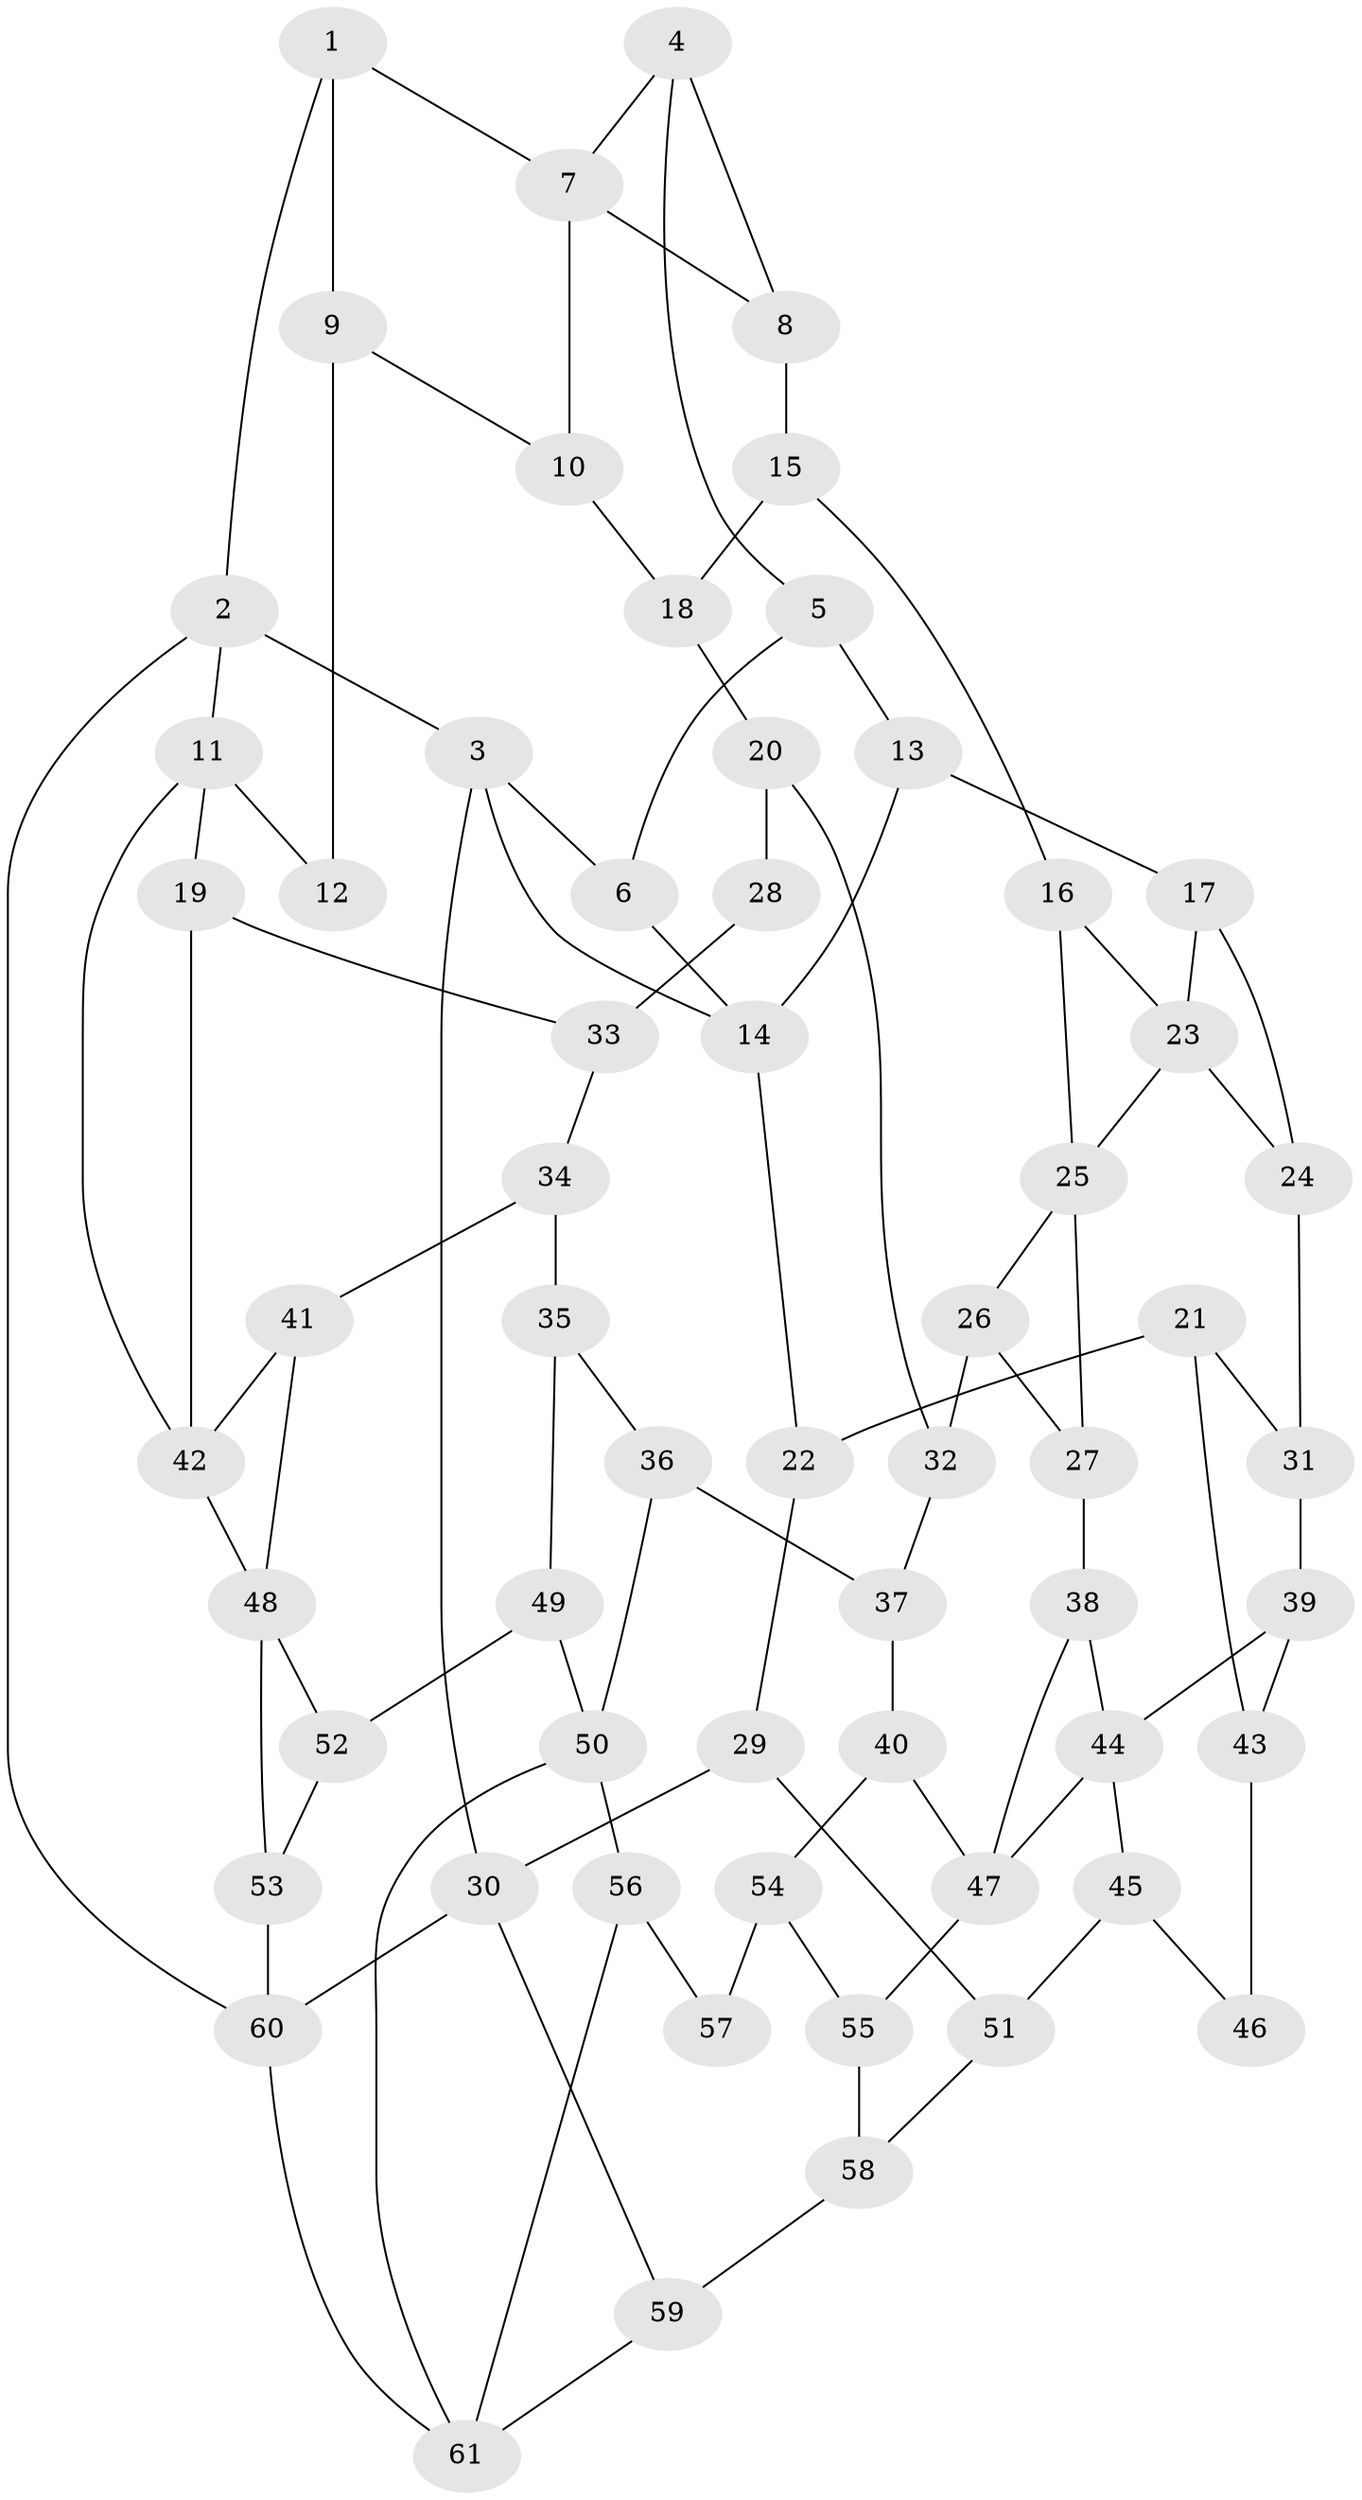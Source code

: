 // original degree distribution, {3: 0.023255813953488372, 4: 0.26744186046511625, 6: 0.2441860465116279, 5: 0.46511627906976744}
// Generated by graph-tools (version 1.1) at 2025/38/03/04/25 23:38:30]
// undirected, 61 vertices, 97 edges
graph export_dot {
  node [color=gray90,style=filled];
  1;
  2;
  3;
  4;
  5;
  6;
  7;
  8;
  9;
  10;
  11;
  12;
  13;
  14;
  15;
  16;
  17;
  18;
  19;
  20;
  21;
  22;
  23;
  24;
  25;
  26;
  27;
  28;
  29;
  30;
  31;
  32;
  33;
  34;
  35;
  36;
  37;
  38;
  39;
  40;
  41;
  42;
  43;
  44;
  45;
  46;
  47;
  48;
  49;
  50;
  51;
  52;
  53;
  54;
  55;
  56;
  57;
  58;
  59;
  60;
  61;
  1 -- 2 [weight=1.0];
  1 -- 7 [weight=1.0];
  1 -- 9 [weight=1.0];
  2 -- 3 [weight=1.0];
  2 -- 11 [weight=1.0];
  2 -- 60 [weight=1.0];
  3 -- 6 [weight=1.0];
  3 -- 14 [weight=1.0];
  3 -- 30 [weight=1.0];
  4 -- 5 [weight=1.0];
  4 -- 7 [weight=1.0];
  4 -- 8 [weight=1.0];
  5 -- 6 [weight=1.0];
  5 -- 13 [weight=1.0];
  6 -- 14 [weight=1.0];
  7 -- 8 [weight=1.0];
  7 -- 10 [weight=1.0];
  8 -- 15 [weight=1.0];
  9 -- 10 [weight=1.0];
  9 -- 12 [weight=2.0];
  10 -- 18 [weight=1.0];
  11 -- 12 [weight=1.0];
  11 -- 19 [weight=1.0];
  11 -- 42 [weight=1.0];
  13 -- 14 [weight=1.0];
  13 -- 17 [weight=1.0];
  14 -- 22 [weight=1.0];
  15 -- 16 [weight=1.0];
  15 -- 18 [weight=1.0];
  16 -- 23 [weight=1.0];
  16 -- 25 [weight=1.0];
  17 -- 23 [weight=1.0];
  17 -- 24 [weight=1.0];
  18 -- 20 [weight=1.0];
  19 -- 33 [weight=1.0];
  19 -- 42 [weight=1.0];
  20 -- 28 [weight=2.0];
  20 -- 32 [weight=1.0];
  21 -- 22 [weight=1.0];
  21 -- 31 [weight=1.0];
  21 -- 43 [weight=1.0];
  22 -- 29 [weight=1.0];
  23 -- 24 [weight=1.0];
  23 -- 25 [weight=1.0];
  24 -- 31 [weight=2.0];
  25 -- 26 [weight=1.0];
  25 -- 27 [weight=1.0];
  26 -- 27 [weight=1.0];
  26 -- 32 [weight=2.0];
  27 -- 38 [weight=1.0];
  28 -- 33 [weight=2.0];
  29 -- 30 [weight=1.0];
  29 -- 51 [weight=1.0];
  30 -- 59 [weight=1.0];
  30 -- 60 [weight=1.0];
  31 -- 39 [weight=1.0];
  32 -- 37 [weight=1.0];
  33 -- 34 [weight=1.0];
  34 -- 35 [weight=1.0];
  34 -- 41 [weight=1.0];
  35 -- 36 [weight=1.0];
  35 -- 49 [weight=1.0];
  36 -- 37 [weight=1.0];
  36 -- 50 [weight=1.0];
  37 -- 40 [weight=1.0];
  38 -- 44 [weight=1.0];
  38 -- 47 [weight=1.0];
  39 -- 43 [weight=1.0];
  39 -- 44 [weight=1.0];
  40 -- 47 [weight=1.0];
  40 -- 54 [weight=1.0];
  41 -- 42 [weight=1.0];
  41 -- 48 [weight=1.0];
  42 -- 48 [weight=1.0];
  43 -- 46 [weight=2.0];
  44 -- 45 [weight=1.0];
  44 -- 47 [weight=1.0];
  45 -- 46 [weight=1.0];
  45 -- 51 [weight=1.0];
  47 -- 55 [weight=1.0];
  48 -- 52 [weight=1.0];
  48 -- 53 [weight=1.0];
  49 -- 50 [weight=1.0];
  49 -- 52 [weight=2.0];
  50 -- 56 [weight=1.0];
  50 -- 61 [weight=1.0];
  51 -- 58 [weight=1.0];
  52 -- 53 [weight=1.0];
  53 -- 60 [weight=1.0];
  54 -- 55 [weight=1.0];
  54 -- 57 [weight=2.0];
  55 -- 58 [weight=1.0];
  56 -- 57 [weight=1.0];
  56 -- 61 [weight=1.0];
  58 -- 59 [weight=1.0];
  59 -- 61 [weight=1.0];
  60 -- 61 [weight=1.0];
}
